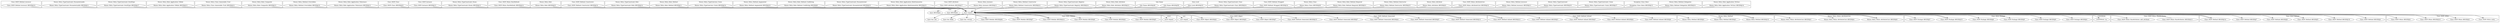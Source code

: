 digraph {
graph [overlap=false]
subgraph cluster_Class_MOP_Method_Accessor {
	label="Class::MOP::Method::Accessor";
	"Class::MOP::Method::Accessor::BEGIN@14";
}
subgraph cluster_Moose_Meta_TypeConstraint_Parameterizable {
	label="Moose::Meta::TypeConstraint::Parameterizable";
	"Moose::Meta::TypeConstraint::Parameterizable::BEGIN@11";
}
subgraph cluster_Moose_Meta_TypeConstraint_DuckType {
	label="Moose::Meta::TypeConstraint::DuckType";
	"Moose::Meta::TypeConstraint::DuckType::BEGIN@17";
}
subgraph cluster_Moose_Meta_Role_Application_ToRole {
	label="Moose::Meta::Role::Application::ToRole";
	"Moose::Meta::Role::Application::ToRole::BEGIN@13";
}
subgraph cluster_Moose_Meta_Class_Immutable_Trait {
	label="Moose::Meta::Class::Immutable::Trait";
	"Moose::Meta::Class::Immutable::Trait::BEGIN@12";
}
subgraph cluster_Moose_Meta_Role_Composite {
	label="Moose::Meta::Role::Composite";
	"Moose::Meta::Role::Composite::BEGIN@13";
}
subgraph cluster_Class_MOP_Object {
	label="Class::MOP::Object";
	"Class::MOP::Object::BEGIN@4";
	"Class::MOP::Object::BEGIN@7";
	"Class::MOP::Object::BEGIN@5";
}
subgraph cluster_Moose_Meta_Method_Overridden {
	label="Moose::Meta::Method::Overridden";
	"Moose::Meta::Method::Overridden::BEGIN@10";
}
subgraph cluster_Moose_Meta_Role_Application_ToInstance {
	label="Moose::Meta::Role::Application::ToInstance";
	"Moose::Meta::Role::Application::ToInstance::BEGIN@13";
}
subgraph cluster_Class_MOP_Module {
	label="Class::MOP::Module";
	"Class::MOP::Module::BEGIN@8";
	"Class::MOP::Module::BEGIN@14";
	"Class::MOP::Module::BEGIN@7";
	"Class::MOP::Module::BEGIN@64";
	"Class::MOP::Module::BEGIN@5";
	"Class::MOP::Module::BEGIN@4";
}
subgraph cluster_base {
	label="base";
	"base::BEGIN@3";
	"base::BEGIN@4";
	"base::has_fields";
	"base::has_version";
	"base::has_attr";
	"base::import";
}
subgraph cluster_Class_MOP_Method_Generated {
	label="Class::MOP::Method::Generated";
	"Class::MOP::Method::Generated::BEGIN@7";
	"Class::MOP::Method::Generated::BEGIN@15";
	"Class::MOP::Method::Generated::BEGIN@13";
	"Class::MOP::Method::Generated::BEGIN@5";
	"Class::MOP::Method::Generated::BEGIN@4";
}
subgraph cluster_vars {
	label="vars";
	"vars::import";
}
subgraph cluster_strict {
	label="strict";
	"strict::import";
}
subgraph cluster_Class_MOP_Class {
	label="Class::MOP::Class";
	"Class::MOP::Class::BEGIN@23";
}
subgraph cluster_Class_MOP_Instance {
	label="Class::MOP::Instance";
	"Class::MOP::Instance::BEGIN@13";
}
subgraph cluster_Moose_Meta_TypeConstraint_Enum {
	label="Moose::Meta::TypeConstraint::Enum";
	"Moose::Meta::TypeConstraint::Enum::BEGIN@13";
}
subgraph cluster_Class_MOP_Mixin_HasMethods {
	label="Class::MOP::Mixin::HasMethods";
	"Class::MOP::Mixin::HasMethods::BEGIN@14";
}
subgraph cluster_Moose_Meta_Role {
	label="Moose::Meta::Role";
	"Moose::Meta::Role::BEGIN@23";
}
subgraph cluster_Class_MOP_Method_Inlined {
	label="Class::MOP::Method::Inlined";
	"Class::MOP::Method::Inlined::BEGIN@3";
	"Class::MOP::Method::Inlined::BEGIN@13";
	"Class::MOP::Method::Inlined::BEGIN@6";
	"Class::MOP::Method::Inlined::BEGIN@4";
	"Class::MOP::Method::Inlined::BEGIN@7";
}
subgraph cluster_Class_MOP_Method_Constructor {
	label="Class::MOP::Method::Constructor";
	"Class::MOP::Method::Constructor::BEGIN@14";
}
subgraph cluster_Moose_Meta_TypeConstraint_Role {
	label="Moose::Meta::TypeConstraint::Role";
	"Moose::Meta::TypeConstraint::Role::BEGIN@14";
}
subgraph cluster_Moose_Meta_Role_Method {
	label="Moose::Meta::Role::Method";
	"Moose::Meta::Role::Method::BEGIN@11";
}
subgraph cluster_Moose_Meta_TypeCoercion_Union {
	label="Moose::Meta::TypeCoercion::Union";
	"Moose::Meta::TypeCoercion::Union::BEGIN@14";
}
subgraph cluster_Moose_Meta_Method {
	label="Moose::Meta::Method";
	"Moose::Meta::Method::BEGIN@4";
	"Moose::Meta::Method::BEGIN@10";
	"Moose::Meta::Method::BEGIN@3";
}
subgraph cluster_Moose_Meta_Method_Augmented {
	label="Moose::Meta::Method::Augmented";
	"Moose::Meta::Method::Augmented::BEGIN@10";
}
subgraph cluster_Moose_Meta_Role_Method_Conflicting {
	label="Moose::Meta::Role::Method::Conflicting";
	"Moose::Meta::Role::Method::Conflicting::BEGIN@9";
}
subgraph cluster_Moose_Meta_TypeConstraint_Parameterized {
	label="Moose::Meta::TypeConstraint::Parameterized";
	"Moose::Meta::TypeConstraint::Parameterized::BEGIN@15";
}
subgraph cluster_Moose_Meta_Role_Application_RoleSummation {
	label="Moose::Meta::Role::Application::RoleSummation";
	"Moose::Meta::Role::Application::RoleSummation::BEGIN@15";
}
subgraph cluster_Class_MOP_Attribute {
	label="Class::MOP::Attribute";
	"Class::MOP::Attribute::BEGIN@17";
}
subgraph cluster_Moose_Meta_Instance {
	label="Moose::Meta::Instance";
	"Moose::Meta::Instance::BEGIN@11";
}
subgraph cluster_Moose_Meta_Method_Constructor {
	label="Moose::Meta::Method::Constructor";
	"Moose::Meta::Method::Constructor::BEGIN@12";
}
subgraph cluster_Moose_Meta_TypeConstraint_Registry {
	label="Moose::Meta::TypeConstraint::Registry";
	"Moose::Meta::TypeConstraint::Registry::BEGIN@14";
}
subgraph cluster_Moose_Meta_Mixin_AttributeCore {
	label="Moose::Meta::Mixin::AttributeCore";
	"Moose::Meta::Mixin::AttributeCore::BEGIN@3";
	"Moose::Meta::Mixin::AttributeCore::BEGIN@9";
	"Moose::Meta::Mixin::AttributeCore::BEGIN@4";
}
subgraph cluster_Moose_Meta_Role_Attribute {
	label="Moose::Meta::Role::Attribute";
	"Moose::Meta::Role::Attribute::BEGIN@13";
}
subgraph cluster_Sub_Name {
	label="Sub::Name";
	"Sub::Name::BEGIN@50";
	"Sub::Name::BEGIN@49";
}
subgraph cluster_Data_Lock {
	label="Data::Lock";
	"Data::Lock::BEGIN@10";
}
subgraph cluster_Class_MOP_Package {
	label="Class::MOP::Package";
	"Class::MOP::Package::BEGIN@5";
	"Class::MOP::Package::BEGIN@8";
	"Class::MOP::Package::BEGIN@15";
	"Class::MOP::Package::BEGIN@7";
	"Class::MOP::Package::BEGIN@4";
	"Class::MOP::Package::BEGIN@9";
}
subgraph cluster_Moose_Meta_TypeConstraint_Class {
	label="Moose::Meta::TypeConstraint::Class";
	"Moose::Meta::TypeConstraint::Class::BEGIN@14";
}
subgraph cluster_UNIVERSAL {
	label="UNIVERSAL";
	"UNIVERSAL::isa";
}
subgraph cluster_Class_MOP_Method_Wrapped {
	label="Class::MOP::Method::Wrapped";
	"Class::MOP::Method::Wrapped::BEGIN@14";
}
subgraph cluster_Moose_Meta_Class {
	label="Moose::Meta::Class";
	"Moose::Meta::Class::BEGIN@26";
}
subgraph cluster_Moose_Meta_Role_Method_Required {
	label="Moose::Meta::Role::Method::Required";
	"Moose::Meta::Role::Method::Required::BEGIN@11";
}
subgraph cluster_Moose_Meta_Method_Destructor {
	label="Moose::Meta::Method::Destructor";
	"Moose::Meta::Method::Destructor::BEGIN@15";
}
subgraph cluster_Moose_Meta_Attribute {
	label="Moose::Meta::Attribute";
	"Moose::Meta::Attribute::BEGIN@21";
}
subgraph cluster_Class_MOP_Mixin_AttributeCore {
	label="Class::MOP::Mixin::AttributeCore";
	"Class::MOP::Mixin::AttributeCore::BEGIN@12";
}
subgraph cluster_Class_MOP_Mixin_HasAttributes {
	label="Class::MOP::Mixin::HasAttributes";
	"Class::MOP::Mixin::HasAttributes::BEGIN@13";
	"Class::MOP::Mixin::HasAttributes::add_attribute";
}
subgraph cluster_Moose_Meta_Method_Accessor {
	label="Moose::Meta::Method::Accessor";
	"Moose::Meta::Method::Accessor::BEGIN@11";
}
subgraph cluster_Class_MOP_Method {
	label="Class::MOP::Method";
	"Class::MOP::Method::BEGIN@5";
	"Class::MOP::Method::BEGIN@8";
	"Class::MOP::Method::BEGIN@7";
	"Class::MOP::Method::BEGIN@14";
	"Class::MOP::Method::BEGIN@4";
	"Class::MOP::Method::BEGIN@19";
}
subgraph cluster_Moose_Meta_TypeConstraint {
	label="Moose::Meta::TypeConstraint";
	"Moose::Meta::TypeConstraint::BEGIN@16";
}
subgraph cluster_Moose_Meta_TypeConstraint_Union {
	label="Moose::Meta::TypeConstraint::Union";
	"Moose::Meta::TypeConstraint::Union::BEGIN@17";
}
subgraph cluster_Exception_Class_Base {
	label="Exception::Class::Base";
	"Exception::Class::Base::BEGIN@13";
}
subgraph cluster_Moose_Meta_Method_Delegation {
	label="Moose::Meta::Method::Delegation";
	"Moose::Meta::Method::Delegation::BEGIN@14";
}
subgraph cluster_Moose_Meta_Role_Application_ToClass {
	label="Moose::Meta::Role::Application::ToClass";
	"Moose::Meta::Role::Application::ToClass::BEGIN@14";
}
subgraph cluster_Class_MOP_Mixin {
	label="Class::MOP::Mixin";
	"Class::MOP::Mixin::BEGIN@10";
	"Class::MOP::Mixin::BEGIN@4";
	"Class::MOP::Mixin::meta";
	"Class::MOP::Mixin::BEGIN@3";
}
"base::import" -> "Class::MOP::Mixin::BEGIN@3";
"base::import" -> "Class::MOP::Mixin::BEGIN@10";
"base::import" -> "Class::MOP::Method::BEGIN@14";
"base::import" -> "Class::MOP::Method::BEGIN@8";
"base::import" -> "Moose::Meta::Mixin::AttributeCore::BEGIN@4";
"base::import" -> "Class::MOP::Package::BEGIN@9";
"base::import" -> "Class::MOP::Method::Inlined::BEGIN@13";
"base::import" -> "Moose::Meta::Method::BEGIN@3";
"base::import" -> "Moose::Meta::Mixin::AttributeCore::BEGIN@9";
"base::import" -> "Class::MOP::Module::BEGIN@8";
"base::import" -> "Class::MOP::Method::Inlined::BEGIN@6";
"base::import" -> "Class::MOP::Package::BEGIN@5";
"base::import" -> "Moose::Meta::Method::BEGIN@10";
"base::import" -> "Class::MOP::Module::BEGIN@64";
"base::import" -> "Class::MOP::Method::Generated::BEGIN@4";
"base::import" -> "Class::MOP::Method::Generated::BEGIN@15";
"Class::MOP::Mixin::AttributeCore::BEGIN@12" -> "base::BEGIN@4";
"base::import" -> "Moose::Meta::Method::BEGIN@4";
"Class::MOP::Mixin::HasMethods::BEGIN@14" -> "base::import";
"Moose::Meta::Attribute::BEGIN@21" -> "base::import";
"Moose::Meta::Method::Destructor::BEGIN@15" -> "base::import";
"Class::MOP::Method::Accessor::BEGIN@14" -> "base::import";
"Moose::Meta::TypeConstraint::Class::BEGIN@14" -> "base::import";
"Moose::Meta::Class::Immutable::Trait::BEGIN@12" -> "base::import";
"Class::MOP::Mixin::AttributeCore::BEGIN@12" -> "base::import";
"Moose::Meta::TypeConstraint::Parameterized::BEGIN@15" -> "base::import";
"Class::MOP::Method::Generated::BEGIN@13" -> "base::import";
"Moose::Meta::Role::BEGIN@23" -> "base::import";
"Moose::Meta::Method::Delegation::BEGIN@14" -> "base::import";
"Moose::Meta::Mixin::AttributeCore::BEGIN@9" -> "base::import";
"Class::MOP::Method::BEGIN@14" -> "base::import";
"Exception::Class::Base::BEGIN@13" -> "base::import";
"Moose::Meta::Role::Application::ToRole::BEGIN@13" -> "base::import";
"Moose::Meta::Class::BEGIN@26" -> "base::import";
"Class::MOP::Instance::BEGIN@13" -> "base::import";
"Moose::Meta::Role::Application::RoleSummation::BEGIN@15" -> "base::import";
"Moose::Meta::TypeConstraint::Registry::BEGIN@14" -> "base::import";
"Moose::Meta::Method::Accessor::BEGIN@11" -> "base::import";
"Class::MOP::Mixin::HasAttributes::BEGIN@13" -> "base::import";
"Moose::Meta::TypeConstraint::BEGIN@16" -> "base::import";
"Moose::Meta::Method::Constructor::BEGIN@12" -> "base::import";
"Moose::Meta::Role::Method::BEGIN@11" -> "base::import";
"Moose::Meta::Method::Overridden::BEGIN@10" -> "base::import";
"Moose::Meta::TypeConstraint::Enum::BEGIN@13" -> "base::import";
"Sub::Name::BEGIN@49" -> "base::import";
"Moose::Meta::Method::Augmented::BEGIN@10" -> "base::import";
"Moose::Meta::TypeConstraint::Union::BEGIN@17" -> "base::import";
"Data::Lock::BEGIN@10" -> "base::import";
"Class::MOP::Method::Constructor::BEGIN@14" -> "base::import";
"Moose::Meta::Role::Method::Required::BEGIN@11" -> "base::import";
"Class::MOP::Attribute::BEGIN@17" -> "base::import";
"Moose::Meta::TypeConstraint::DuckType::BEGIN@17" -> "base::import";
"Class::MOP::Class::BEGIN@23" -> "base::import";
"Moose::Meta::Role::Application::ToClass::BEGIN@14" -> "base::import";
"Moose::Meta::Instance::BEGIN@11" -> "base::import";
"Moose::Meta::Role::Method::Conflicting::BEGIN@9" -> "base::import";
"Class::MOP::Method::Wrapped::BEGIN@14" -> "base::import";
"Moose::Meta::Role::Composite::BEGIN@13" -> "base::import";
"Moose::Meta::TypeCoercion::Union::BEGIN@14" -> "base::import";
"Class::MOP::Module::BEGIN@14" -> "base::import";
"Moose::Meta::Method::BEGIN@10" -> "base::import";
"Class::MOP::Method::Inlined::BEGIN@13" -> "base::import";
"Moose::Meta::TypeConstraint::Parameterizable::BEGIN@11" -> "base::import";
"Moose::Meta::TypeConstraint::Role::BEGIN@14" -> "base::import";
"Class::MOP::Package::BEGIN@15" -> "base::import";
"Moose::Meta::Role::Application::ToInstance::BEGIN@13" -> "base::import";
"Sub::Name::BEGIN@50" -> "base::import";
"Moose::Meta::Role::Attribute::BEGIN@13" -> "base::import";
"base::import" -> "base::has_fields";
"base::import" -> "Class::MOP::Method::BEGIN@5";
"base::BEGIN@4" -> "vars::import";
"base::import" -> "Class::MOP::Method::Generated::BEGIN@7";
"base::import" -> "base::has_attr";
"base::import" -> "Class::MOP::Module::BEGIN@7";
"base::import" -> "Moose::Meta::Mixin::AttributeCore::BEGIN@3";
"base::BEGIN@3" -> "strict::import";
"base::import" -> "Class::MOP::Package::BEGIN@4";
"base::import" -> "Class::MOP::Object::BEGIN@7";
"base::import" -> "Class::MOP::Package::BEGIN@7";
"base::import" -> "Class::MOP::Method::BEGIN@19";
"base::import" -> "Class::MOP::Method::Inlined::BEGIN@7";
"base::import" -> "base::has_version";
"base::import" -> "Class::MOP::Package::BEGIN@8";
"base::import" -> "Class::MOP::Method::Inlined::BEGIN@3";
"base::import" -> "Class::MOP::Mixin::HasAttributes::add_attribute";
"base::import" -> "Class::MOP::Package::BEGIN@15";
"Class::MOP::Mixin::AttributeCore::BEGIN@12" -> "base::BEGIN@3";
"base::import" -> "Class::MOP::Method::Generated::BEGIN@5";
"base::import" -> "Class::MOP::Method::Generated::BEGIN@13";
"base::import" -> "Class::MOP::Mixin::BEGIN@4";
"base::import" -> "Class::MOP::Mixin::meta";
"base::import" -> "UNIVERSAL::isa";
"base::import" -> "Class::MOP::Object::BEGIN@5";
"base::import" -> "Class::MOP::Module::BEGIN@14";
"base::import" -> "Class::MOP::Module::BEGIN@4";
"base::import" -> "Class::MOP::Method::BEGIN@7";
"base::import" -> "Class::MOP::Method::BEGIN@4";
"base::import" -> "Class::MOP::Object::BEGIN@4";
"base::import" -> "Class::MOP::Module::BEGIN@5";
"base::import" -> "Class::MOP::Method::Inlined::BEGIN@4";
}

